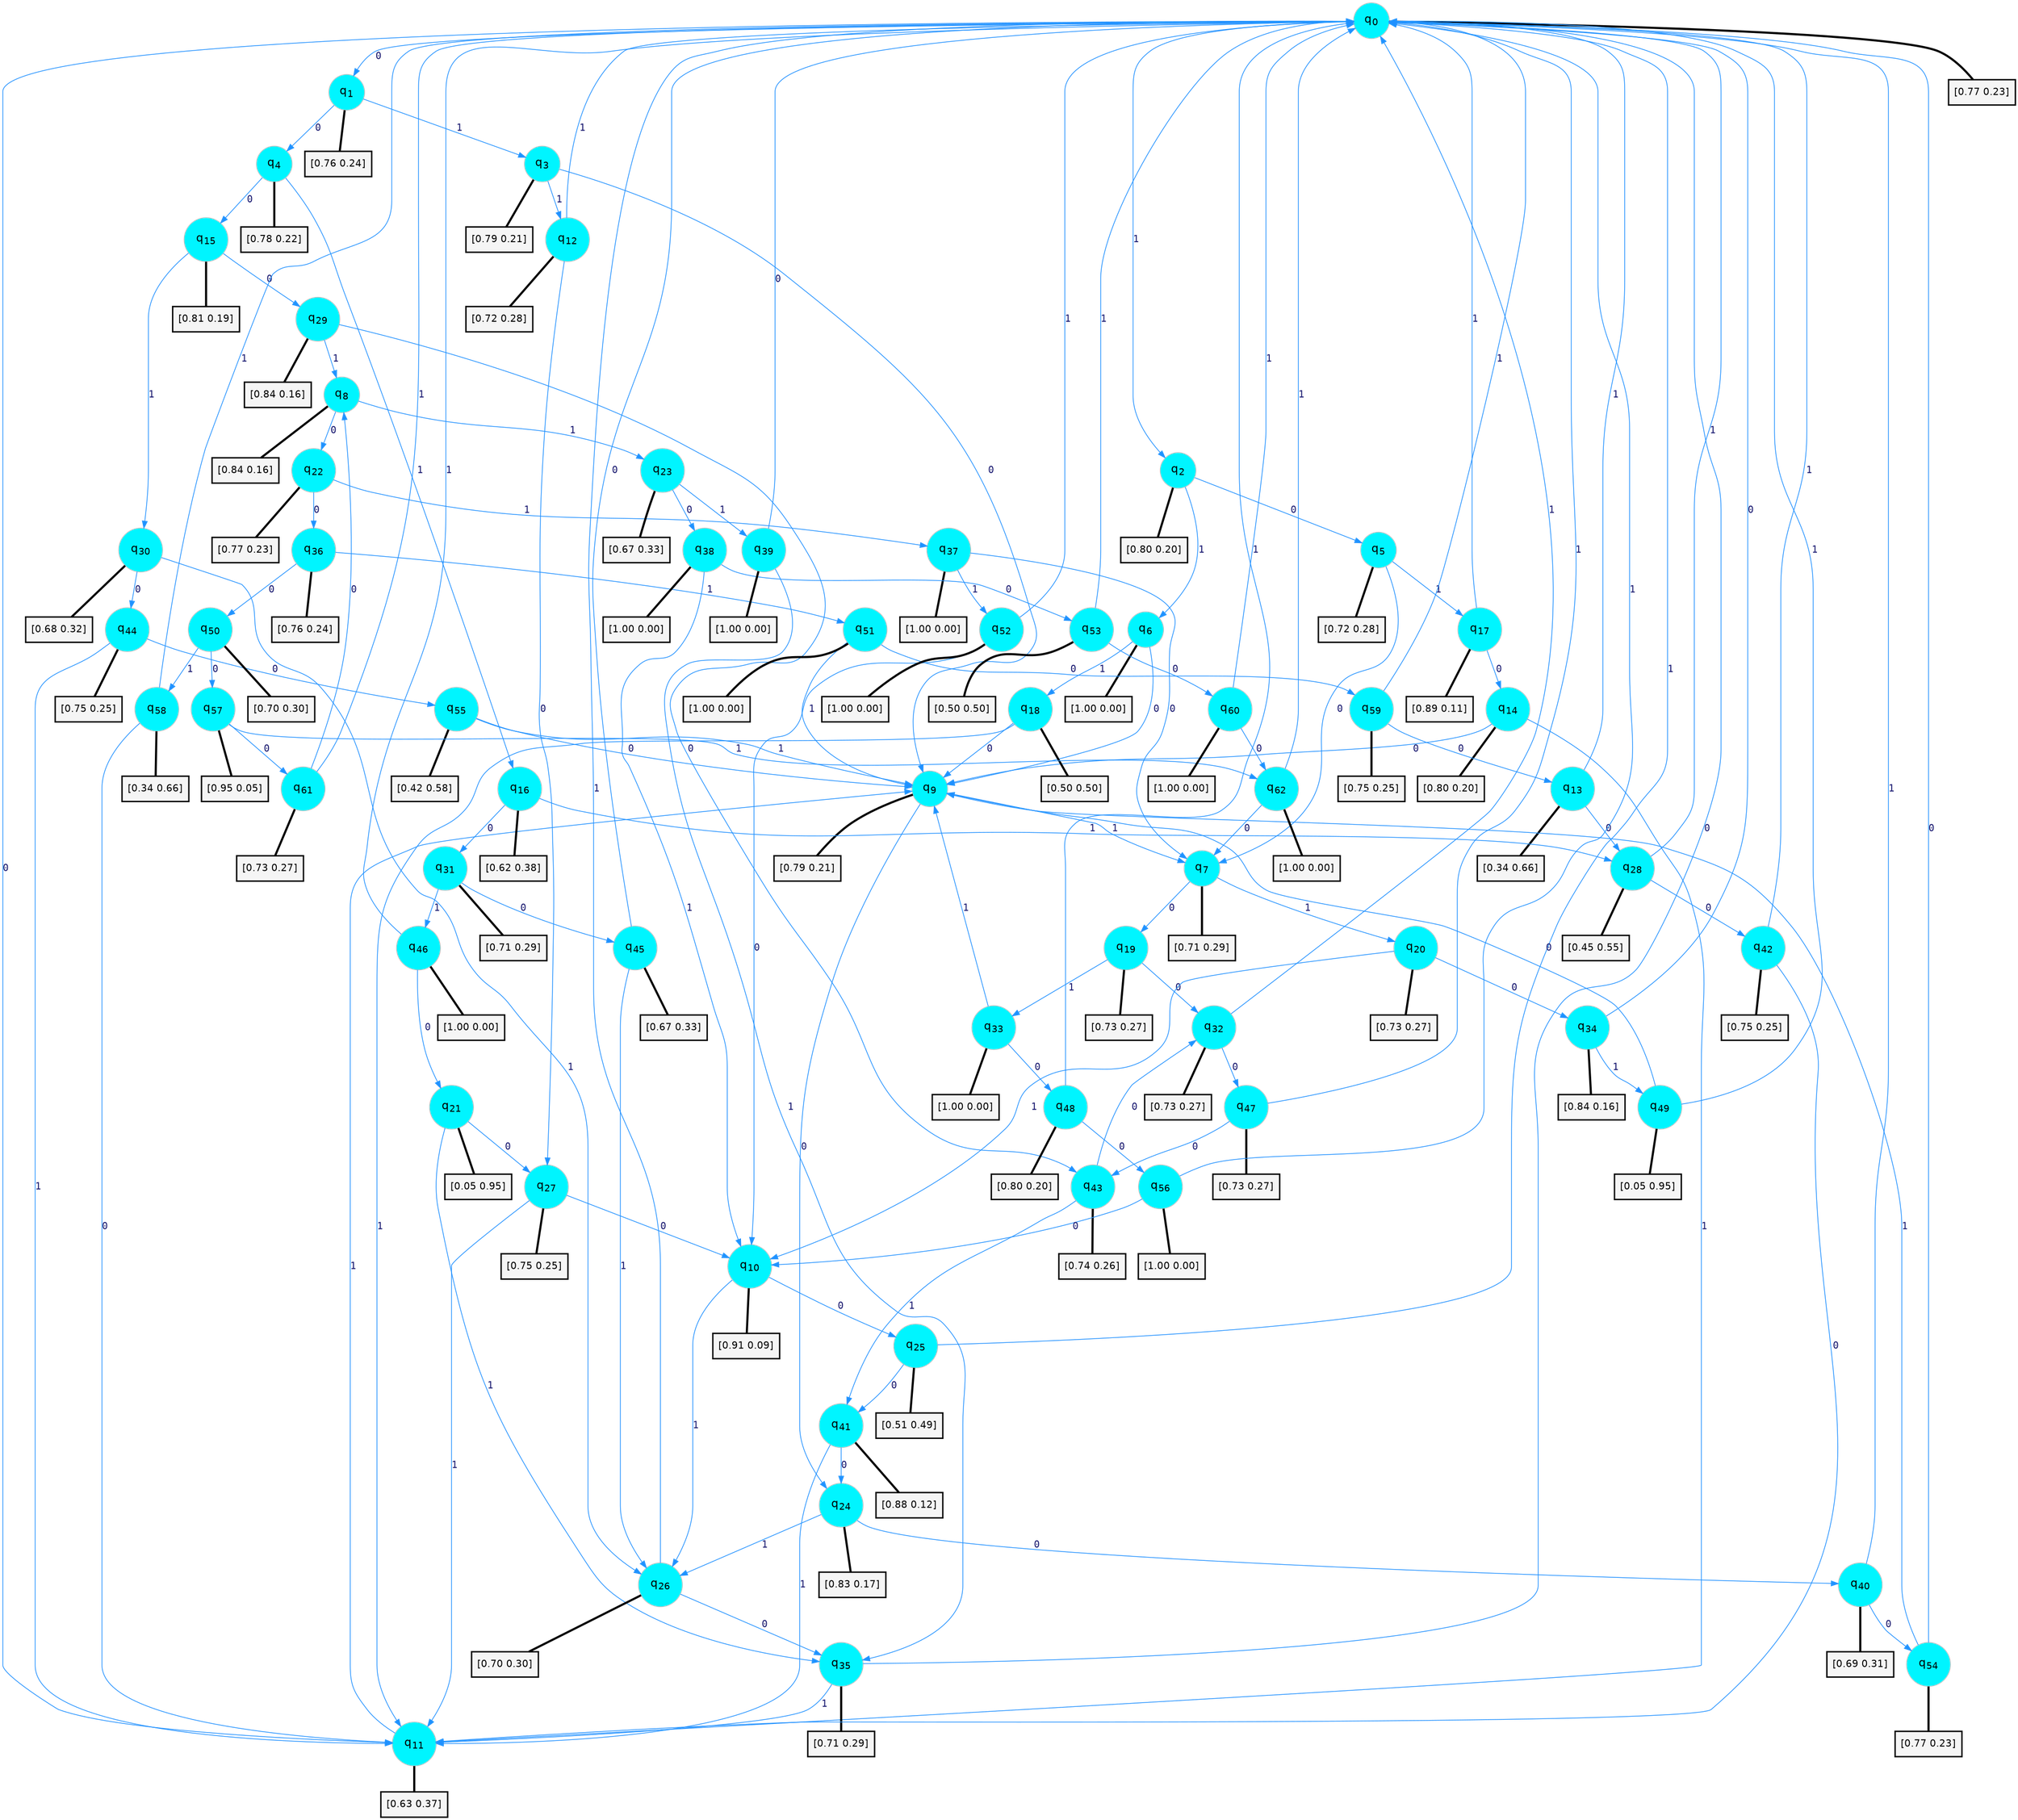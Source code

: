 digraph G {
graph [
bgcolor=transparent, dpi=300, rankdir=TD, size="40,25"];
node [
color=gray, fillcolor=turquoise1, fontcolor=black, fontname=Helvetica, fontsize=16, fontweight=bold, shape=circle, style=filled];
edge [
arrowsize=1, color=dodgerblue1, fontcolor=midnightblue, fontname=courier, fontweight=bold, penwidth=1, style=solid, weight=20];
0[label=<q<SUB>0</SUB>>];
1[label=<q<SUB>1</SUB>>];
2[label=<q<SUB>2</SUB>>];
3[label=<q<SUB>3</SUB>>];
4[label=<q<SUB>4</SUB>>];
5[label=<q<SUB>5</SUB>>];
6[label=<q<SUB>6</SUB>>];
7[label=<q<SUB>7</SUB>>];
8[label=<q<SUB>8</SUB>>];
9[label=<q<SUB>9</SUB>>];
10[label=<q<SUB>10</SUB>>];
11[label=<q<SUB>11</SUB>>];
12[label=<q<SUB>12</SUB>>];
13[label=<q<SUB>13</SUB>>];
14[label=<q<SUB>14</SUB>>];
15[label=<q<SUB>15</SUB>>];
16[label=<q<SUB>16</SUB>>];
17[label=<q<SUB>17</SUB>>];
18[label=<q<SUB>18</SUB>>];
19[label=<q<SUB>19</SUB>>];
20[label=<q<SUB>20</SUB>>];
21[label=<q<SUB>21</SUB>>];
22[label=<q<SUB>22</SUB>>];
23[label=<q<SUB>23</SUB>>];
24[label=<q<SUB>24</SUB>>];
25[label=<q<SUB>25</SUB>>];
26[label=<q<SUB>26</SUB>>];
27[label=<q<SUB>27</SUB>>];
28[label=<q<SUB>28</SUB>>];
29[label=<q<SUB>29</SUB>>];
30[label=<q<SUB>30</SUB>>];
31[label=<q<SUB>31</SUB>>];
32[label=<q<SUB>32</SUB>>];
33[label=<q<SUB>33</SUB>>];
34[label=<q<SUB>34</SUB>>];
35[label=<q<SUB>35</SUB>>];
36[label=<q<SUB>36</SUB>>];
37[label=<q<SUB>37</SUB>>];
38[label=<q<SUB>38</SUB>>];
39[label=<q<SUB>39</SUB>>];
40[label=<q<SUB>40</SUB>>];
41[label=<q<SUB>41</SUB>>];
42[label=<q<SUB>42</SUB>>];
43[label=<q<SUB>43</SUB>>];
44[label=<q<SUB>44</SUB>>];
45[label=<q<SUB>45</SUB>>];
46[label=<q<SUB>46</SUB>>];
47[label=<q<SUB>47</SUB>>];
48[label=<q<SUB>48</SUB>>];
49[label=<q<SUB>49</SUB>>];
50[label=<q<SUB>50</SUB>>];
51[label=<q<SUB>51</SUB>>];
52[label=<q<SUB>52</SUB>>];
53[label=<q<SUB>53</SUB>>];
54[label=<q<SUB>54</SUB>>];
55[label=<q<SUB>55</SUB>>];
56[label=<q<SUB>56</SUB>>];
57[label=<q<SUB>57</SUB>>];
58[label=<q<SUB>58</SUB>>];
59[label=<q<SUB>59</SUB>>];
60[label=<q<SUB>60</SUB>>];
61[label=<q<SUB>61</SUB>>];
62[label=<q<SUB>62</SUB>>];
63[label="[0.77 0.23]", shape=box,fontcolor=black, fontname=Helvetica, fontsize=14, penwidth=2, fillcolor=whitesmoke,color=black];
64[label="[0.76 0.24]", shape=box,fontcolor=black, fontname=Helvetica, fontsize=14, penwidth=2, fillcolor=whitesmoke,color=black];
65[label="[0.80 0.20]", shape=box,fontcolor=black, fontname=Helvetica, fontsize=14, penwidth=2, fillcolor=whitesmoke,color=black];
66[label="[0.79 0.21]", shape=box,fontcolor=black, fontname=Helvetica, fontsize=14, penwidth=2, fillcolor=whitesmoke,color=black];
67[label="[0.78 0.22]", shape=box,fontcolor=black, fontname=Helvetica, fontsize=14, penwidth=2, fillcolor=whitesmoke,color=black];
68[label="[0.72 0.28]", shape=box,fontcolor=black, fontname=Helvetica, fontsize=14, penwidth=2, fillcolor=whitesmoke,color=black];
69[label="[1.00 0.00]", shape=box,fontcolor=black, fontname=Helvetica, fontsize=14, penwidth=2, fillcolor=whitesmoke,color=black];
70[label="[0.71 0.29]", shape=box,fontcolor=black, fontname=Helvetica, fontsize=14, penwidth=2, fillcolor=whitesmoke,color=black];
71[label="[0.84 0.16]", shape=box,fontcolor=black, fontname=Helvetica, fontsize=14, penwidth=2, fillcolor=whitesmoke,color=black];
72[label="[0.79 0.21]", shape=box,fontcolor=black, fontname=Helvetica, fontsize=14, penwidth=2, fillcolor=whitesmoke,color=black];
73[label="[0.91 0.09]", shape=box,fontcolor=black, fontname=Helvetica, fontsize=14, penwidth=2, fillcolor=whitesmoke,color=black];
74[label="[0.63 0.37]", shape=box,fontcolor=black, fontname=Helvetica, fontsize=14, penwidth=2, fillcolor=whitesmoke,color=black];
75[label="[0.72 0.28]", shape=box,fontcolor=black, fontname=Helvetica, fontsize=14, penwidth=2, fillcolor=whitesmoke,color=black];
76[label="[0.34 0.66]", shape=box,fontcolor=black, fontname=Helvetica, fontsize=14, penwidth=2, fillcolor=whitesmoke,color=black];
77[label="[0.80 0.20]", shape=box,fontcolor=black, fontname=Helvetica, fontsize=14, penwidth=2, fillcolor=whitesmoke,color=black];
78[label="[0.81 0.19]", shape=box,fontcolor=black, fontname=Helvetica, fontsize=14, penwidth=2, fillcolor=whitesmoke,color=black];
79[label="[0.62 0.38]", shape=box,fontcolor=black, fontname=Helvetica, fontsize=14, penwidth=2, fillcolor=whitesmoke,color=black];
80[label="[0.89 0.11]", shape=box,fontcolor=black, fontname=Helvetica, fontsize=14, penwidth=2, fillcolor=whitesmoke,color=black];
81[label="[0.50 0.50]", shape=box,fontcolor=black, fontname=Helvetica, fontsize=14, penwidth=2, fillcolor=whitesmoke,color=black];
82[label="[0.73 0.27]", shape=box,fontcolor=black, fontname=Helvetica, fontsize=14, penwidth=2, fillcolor=whitesmoke,color=black];
83[label="[0.73 0.27]", shape=box,fontcolor=black, fontname=Helvetica, fontsize=14, penwidth=2, fillcolor=whitesmoke,color=black];
84[label="[0.05 0.95]", shape=box,fontcolor=black, fontname=Helvetica, fontsize=14, penwidth=2, fillcolor=whitesmoke,color=black];
85[label="[0.77 0.23]", shape=box,fontcolor=black, fontname=Helvetica, fontsize=14, penwidth=2, fillcolor=whitesmoke,color=black];
86[label="[0.67 0.33]", shape=box,fontcolor=black, fontname=Helvetica, fontsize=14, penwidth=2, fillcolor=whitesmoke,color=black];
87[label="[0.83 0.17]", shape=box,fontcolor=black, fontname=Helvetica, fontsize=14, penwidth=2, fillcolor=whitesmoke,color=black];
88[label="[0.51 0.49]", shape=box,fontcolor=black, fontname=Helvetica, fontsize=14, penwidth=2, fillcolor=whitesmoke,color=black];
89[label="[0.70 0.30]", shape=box,fontcolor=black, fontname=Helvetica, fontsize=14, penwidth=2, fillcolor=whitesmoke,color=black];
90[label="[0.75 0.25]", shape=box,fontcolor=black, fontname=Helvetica, fontsize=14, penwidth=2, fillcolor=whitesmoke,color=black];
91[label="[0.45 0.55]", shape=box,fontcolor=black, fontname=Helvetica, fontsize=14, penwidth=2, fillcolor=whitesmoke,color=black];
92[label="[0.84 0.16]", shape=box,fontcolor=black, fontname=Helvetica, fontsize=14, penwidth=2, fillcolor=whitesmoke,color=black];
93[label="[0.68 0.32]", shape=box,fontcolor=black, fontname=Helvetica, fontsize=14, penwidth=2, fillcolor=whitesmoke,color=black];
94[label="[0.71 0.29]", shape=box,fontcolor=black, fontname=Helvetica, fontsize=14, penwidth=2, fillcolor=whitesmoke,color=black];
95[label="[0.73 0.27]", shape=box,fontcolor=black, fontname=Helvetica, fontsize=14, penwidth=2, fillcolor=whitesmoke,color=black];
96[label="[1.00 0.00]", shape=box,fontcolor=black, fontname=Helvetica, fontsize=14, penwidth=2, fillcolor=whitesmoke,color=black];
97[label="[0.84 0.16]", shape=box,fontcolor=black, fontname=Helvetica, fontsize=14, penwidth=2, fillcolor=whitesmoke,color=black];
98[label="[0.71 0.29]", shape=box,fontcolor=black, fontname=Helvetica, fontsize=14, penwidth=2, fillcolor=whitesmoke,color=black];
99[label="[0.76 0.24]", shape=box,fontcolor=black, fontname=Helvetica, fontsize=14, penwidth=2, fillcolor=whitesmoke,color=black];
100[label="[1.00 0.00]", shape=box,fontcolor=black, fontname=Helvetica, fontsize=14, penwidth=2, fillcolor=whitesmoke,color=black];
101[label="[1.00 0.00]", shape=box,fontcolor=black, fontname=Helvetica, fontsize=14, penwidth=2, fillcolor=whitesmoke,color=black];
102[label="[1.00 0.00]", shape=box,fontcolor=black, fontname=Helvetica, fontsize=14, penwidth=2, fillcolor=whitesmoke,color=black];
103[label="[0.69 0.31]", shape=box,fontcolor=black, fontname=Helvetica, fontsize=14, penwidth=2, fillcolor=whitesmoke,color=black];
104[label="[0.88 0.12]", shape=box,fontcolor=black, fontname=Helvetica, fontsize=14, penwidth=2, fillcolor=whitesmoke,color=black];
105[label="[0.75 0.25]", shape=box,fontcolor=black, fontname=Helvetica, fontsize=14, penwidth=2, fillcolor=whitesmoke,color=black];
106[label="[0.74 0.26]", shape=box,fontcolor=black, fontname=Helvetica, fontsize=14, penwidth=2, fillcolor=whitesmoke,color=black];
107[label="[0.75 0.25]", shape=box,fontcolor=black, fontname=Helvetica, fontsize=14, penwidth=2, fillcolor=whitesmoke,color=black];
108[label="[0.67 0.33]", shape=box,fontcolor=black, fontname=Helvetica, fontsize=14, penwidth=2, fillcolor=whitesmoke,color=black];
109[label="[1.00 0.00]", shape=box,fontcolor=black, fontname=Helvetica, fontsize=14, penwidth=2, fillcolor=whitesmoke,color=black];
110[label="[0.73 0.27]", shape=box,fontcolor=black, fontname=Helvetica, fontsize=14, penwidth=2, fillcolor=whitesmoke,color=black];
111[label="[0.80 0.20]", shape=box,fontcolor=black, fontname=Helvetica, fontsize=14, penwidth=2, fillcolor=whitesmoke,color=black];
112[label="[0.05 0.95]", shape=box,fontcolor=black, fontname=Helvetica, fontsize=14, penwidth=2, fillcolor=whitesmoke,color=black];
113[label="[0.70 0.30]", shape=box,fontcolor=black, fontname=Helvetica, fontsize=14, penwidth=2, fillcolor=whitesmoke,color=black];
114[label="[1.00 0.00]", shape=box,fontcolor=black, fontname=Helvetica, fontsize=14, penwidth=2, fillcolor=whitesmoke,color=black];
115[label="[1.00 0.00]", shape=box,fontcolor=black, fontname=Helvetica, fontsize=14, penwidth=2, fillcolor=whitesmoke,color=black];
116[label="[0.50 0.50]", shape=box,fontcolor=black, fontname=Helvetica, fontsize=14, penwidth=2, fillcolor=whitesmoke,color=black];
117[label="[0.77 0.23]", shape=box,fontcolor=black, fontname=Helvetica, fontsize=14, penwidth=2, fillcolor=whitesmoke,color=black];
118[label="[0.42 0.58]", shape=box,fontcolor=black, fontname=Helvetica, fontsize=14, penwidth=2, fillcolor=whitesmoke,color=black];
119[label="[1.00 0.00]", shape=box,fontcolor=black, fontname=Helvetica, fontsize=14, penwidth=2, fillcolor=whitesmoke,color=black];
120[label="[0.95 0.05]", shape=box,fontcolor=black, fontname=Helvetica, fontsize=14, penwidth=2, fillcolor=whitesmoke,color=black];
121[label="[0.34 0.66]", shape=box,fontcolor=black, fontname=Helvetica, fontsize=14, penwidth=2, fillcolor=whitesmoke,color=black];
122[label="[0.75 0.25]", shape=box,fontcolor=black, fontname=Helvetica, fontsize=14, penwidth=2, fillcolor=whitesmoke,color=black];
123[label="[1.00 0.00]", shape=box,fontcolor=black, fontname=Helvetica, fontsize=14, penwidth=2, fillcolor=whitesmoke,color=black];
124[label="[0.73 0.27]", shape=box,fontcolor=black, fontname=Helvetica, fontsize=14, penwidth=2, fillcolor=whitesmoke,color=black];
125[label="[1.00 0.00]", shape=box,fontcolor=black, fontname=Helvetica, fontsize=14, penwidth=2, fillcolor=whitesmoke,color=black];
0->1 [label=0];
0->2 [label=1];
0->63 [arrowhead=none, penwidth=3,color=black];
1->4 [label=0];
1->3 [label=1];
1->64 [arrowhead=none, penwidth=3,color=black];
2->5 [label=0];
2->6 [label=1];
2->65 [arrowhead=none, penwidth=3,color=black];
3->9 [label=0];
3->12 [label=1];
3->66 [arrowhead=none, penwidth=3,color=black];
4->15 [label=0];
4->16 [label=1];
4->67 [arrowhead=none, penwidth=3,color=black];
5->7 [label=0];
5->17 [label=1];
5->68 [arrowhead=none, penwidth=3,color=black];
6->9 [label=0];
6->18 [label=1];
6->69 [arrowhead=none, penwidth=3,color=black];
7->19 [label=0];
7->20 [label=1];
7->70 [arrowhead=none, penwidth=3,color=black];
8->22 [label=0];
8->23 [label=1];
8->71 [arrowhead=none, penwidth=3,color=black];
9->24 [label=0];
9->7 [label=1];
9->72 [arrowhead=none, penwidth=3,color=black];
10->25 [label=0];
10->26 [label=1];
10->73 [arrowhead=none, penwidth=3,color=black];
11->0 [label=0];
11->9 [label=1];
11->74 [arrowhead=none, penwidth=3,color=black];
12->27 [label=0];
12->0 [label=1];
12->75 [arrowhead=none, penwidth=3,color=black];
13->28 [label=0];
13->0 [label=1];
13->76 [arrowhead=none, penwidth=3,color=black];
14->9 [label=0];
14->11 [label=1];
14->77 [arrowhead=none, penwidth=3,color=black];
15->29 [label=0];
15->30 [label=1];
15->78 [arrowhead=none, penwidth=3,color=black];
16->31 [label=0];
16->28 [label=1];
16->79 [arrowhead=none, penwidth=3,color=black];
17->14 [label=0];
17->0 [label=1];
17->80 [arrowhead=none, penwidth=3,color=black];
18->9 [label=0];
18->11 [label=1];
18->81 [arrowhead=none, penwidth=3,color=black];
19->32 [label=0];
19->33 [label=1];
19->82 [arrowhead=none, penwidth=3,color=black];
20->34 [label=0];
20->10 [label=1];
20->83 [arrowhead=none, penwidth=3,color=black];
21->27 [label=0];
21->35 [label=1];
21->84 [arrowhead=none, penwidth=3,color=black];
22->36 [label=0];
22->37 [label=1];
22->85 [arrowhead=none, penwidth=3,color=black];
23->38 [label=0];
23->39 [label=1];
23->86 [arrowhead=none, penwidth=3,color=black];
24->40 [label=0];
24->26 [label=1];
24->87 [arrowhead=none, penwidth=3,color=black];
25->41 [label=0];
25->0 [label=1];
25->88 [arrowhead=none, penwidth=3,color=black];
26->35 [label=0];
26->0 [label=1];
26->89 [arrowhead=none, penwidth=3,color=black];
27->10 [label=0];
27->11 [label=1];
27->90 [arrowhead=none, penwidth=3,color=black];
28->42 [label=0];
28->0 [label=1];
28->91 [arrowhead=none, penwidth=3,color=black];
29->43 [label=0];
29->8 [label=1];
29->92 [arrowhead=none, penwidth=3,color=black];
30->44 [label=0];
30->26 [label=1];
30->93 [arrowhead=none, penwidth=3,color=black];
31->45 [label=0];
31->46 [label=1];
31->94 [arrowhead=none, penwidth=3,color=black];
32->47 [label=0];
32->0 [label=1];
32->95 [arrowhead=none, penwidth=3,color=black];
33->48 [label=0];
33->9 [label=1];
33->96 [arrowhead=none, penwidth=3,color=black];
34->0 [label=0];
34->49 [label=1];
34->97 [arrowhead=none, penwidth=3,color=black];
35->0 [label=0];
35->11 [label=1];
35->98 [arrowhead=none, penwidth=3,color=black];
36->50 [label=0];
36->51 [label=1];
36->99 [arrowhead=none, penwidth=3,color=black];
37->7 [label=0];
37->52 [label=1];
37->100 [arrowhead=none, penwidth=3,color=black];
38->53 [label=0];
38->10 [label=1];
38->101 [arrowhead=none, penwidth=3,color=black];
39->0 [label=0];
39->35 [label=1];
39->102 [arrowhead=none, penwidth=3,color=black];
40->54 [label=0];
40->0 [label=1];
40->103 [arrowhead=none, penwidth=3,color=black];
41->24 [label=0];
41->11 [label=1];
41->104 [arrowhead=none, penwidth=3,color=black];
42->11 [label=0];
42->0 [label=1];
42->105 [arrowhead=none, penwidth=3,color=black];
43->32 [label=0];
43->41 [label=1];
43->106 [arrowhead=none, penwidth=3,color=black];
44->55 [label=0];
44->11 [label=1];
44->107 [arrowhead=none, penwidth=3,color=black];
45->0 [label=0];
45->26 [label=1];
45->108 [arrowhead=none, penwidth=3,color=black];
46->21 [label=0];
46->0 [label=1];
46->109 [arrowhead=none, penwidth=3,color=black];
47->43 [label=0];
47->0 [label=1];
47->110 [arrowhead=none, penwidth=3,color=black];
48->56 [label=0];
48->0 [label=1];
48->111 [arrowhead=none, penwidth=3,color=black];
49->9 [label=0];
49->0 [label=1];
49->112 [arrowhead=none, penwidth=3,color=black];
50->57 [label=0];
50->58 [label=1];
50->113 [arrowhead=none, penwidth=3,color=black];
51->59 [label=0];
51->9 [label=1];
51->114 [arrowhead=none, penwidth=3,color=black];
52->10 [label=0];
52->0 [label=1];
52->115 [arrowhead=none, penwidth=3,color=black];
53->60 [label=0];
53->0 [label=1];
53->116 [arrowhead=none, penwidth=3,color=black];
54->0 [label=0];
54->9 [label=1];
54->117 [arrowhead=none, penwidth=3,color=black];
55->9 [label=0];
55->9 [label=1];
55->118 [arrowhead=none, penwidth=3,color=black];
56->10 [label=0];
56->0 [label=1];
56->119 [arrowhead=none, penwidth=3,color=black];
57->61 [label=0];
57->62 [label=1];
57->120 [arrowhead=none, penwidth=3,color=black];
58->11 [label=0];
58->0 [label=1];
58->121 [arrowhead=none, penwidth=3,color=black];
59->13 [label=0];
59->0 [label=1];
59->122 [arrowhead=none, penwidth=3,color=black];
60->62 [label=0];
60->0 [label=1];
60->123 [arrowhead=none, penwidth=3,color=black];
61->8 [label=0];
61->0 [label=1];
61->124 [arrowhead=none, penwidth=3,color=black];
62->7 [label=0];
62->0 [label=1];
62->125 [arrowhead=none, penwidth=3,color=black];
}
